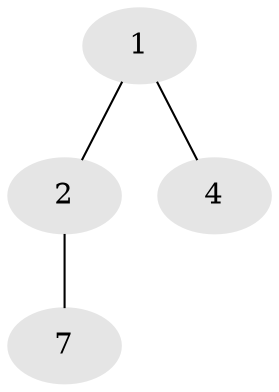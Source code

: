 // Generated by graph-tools (version 1.1) at 2025/46/02/15/25 05:46:28]
// undirected, 4 vertices, 3 edges
graph export_dot {
graph [start="1"]
  node [color=gray90,style=filled];
  1 [super="+9+18+20"];
  2 [super="+3+10"];
  4 [super="+5+6+13+14"];
  7 [super="+8+12"];
  1 -- 2;
  1 -- 4;
  2 -- 7;
}
